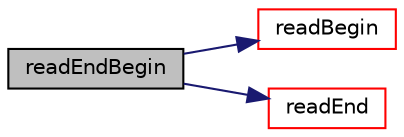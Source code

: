 digraph "readEndBegin"
{
  bgcolor="transparent";
  edge [fontname="Helvetica",fontsize="10",labelfontname="Helvetica",labelfontsize="10"];
  node [fontname="Helvetica",fontsize="10",shape=record];
  rankdir="LR";
  Node1 [label="readEndBegin",height=0.2,width=0.4,color="black", fillcolor="grey75", style="filled", fontcolor="black"];
  Node1 -> Node2 [color="midnightblue",fontsize="10",style="solid",fontname="Helvetica"];
  Node2 [label="readBegin",height=0.2,width=0.4,color="red",URL="$a01202.html#a0f770b511770a752d65282976e8a8078"];
  Node1 -> Node3 [color="midnightblue",fontsize="10",style="solid",fontname="Helvetica"];
  Node3 [label="readEnd",height=0.2,width=0.4,color="red",URL="$a01202.html#a092d231ce97840ca80cad9b0e98acbb8"];
}
